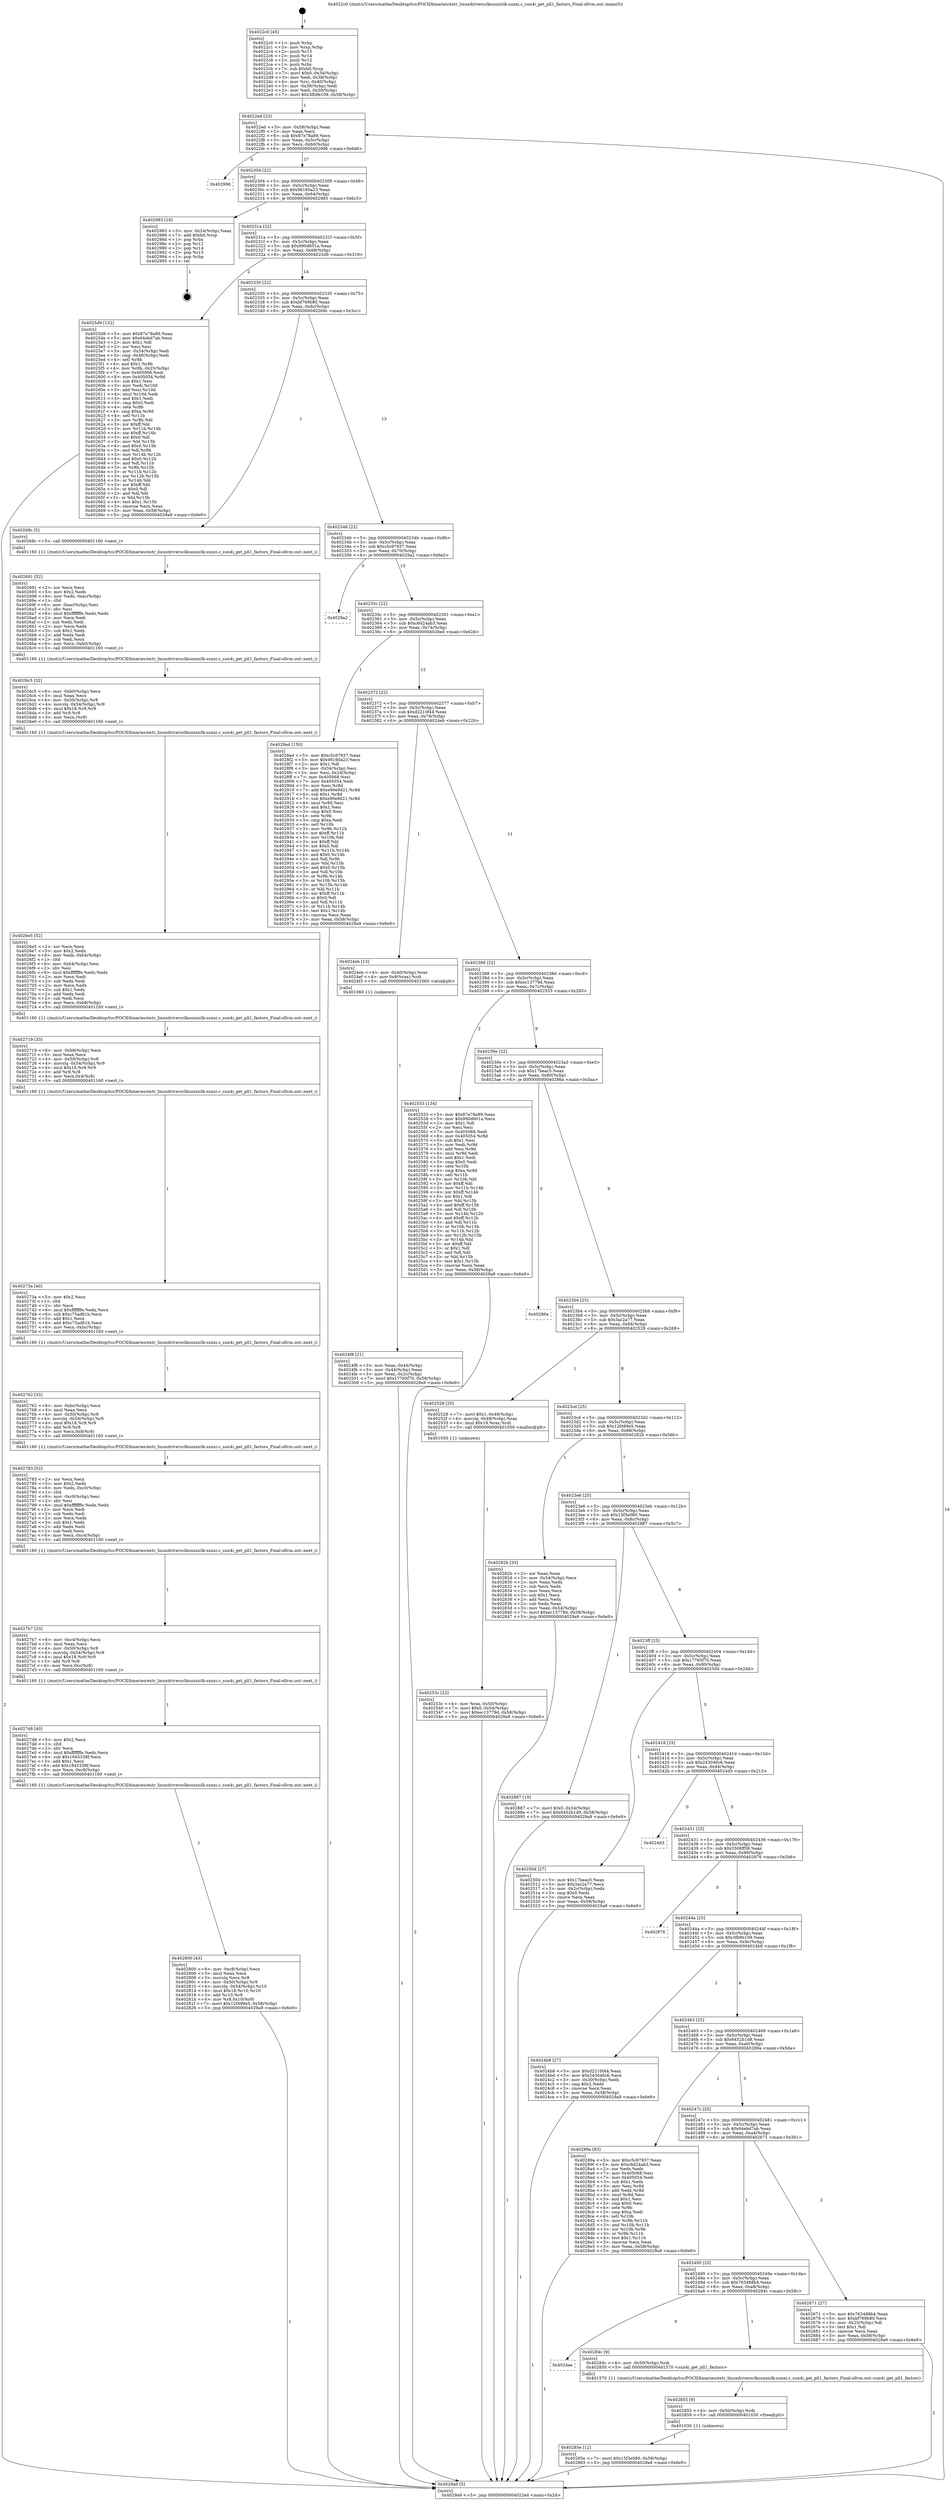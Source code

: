 digraph "0x4022c0" {
  label = "0x4022c0 (/mnt/c/Users/mathe/Desktop/tcc/POCII/binaries/extr_linuxdriversclksunxiclk-sunxi.c_sun4i_get_pll1_factors_Final-ollvm.out::main(0))"
  labelloc = "t"
  node[shape=record]

  Entry [label="",width=0.3,height=0.3,shape=circle,fillcolor=black,style=filled]
  "0x4022ed" [label="{
     0x4022ed [23]\l
     | [instrs]\l
     &nbsp;&nbsp;0x4022ed \<+3\>: mov -0x58(%rbp),%eax\l
     &nbsp;&nbsp;0x4022f0 \<+2\>: mov %eax,%ecx\l
     &nbsp;&nbsp;0x4022f2 \<+6\>: sub $0x87e78a89,%ecx\l
     &nbsp;&nbsp;0x4022f8 \<+3\>: mov %eax,-0x5c(%rbp)\l
     &nbsp;&nbsp;0x4022fb \<+3\>: mov %ecx,-0x60(%rbp)\l
     &nbsp;&nbsp;0x4022fe \<+6\>: je 0000000000402996 \<main+0x6d6\>\l
  }"]
  "0x402996" [label="{
     0x402996\l
  }", style=dashed]
  "0x402304" [label="{
     0x402304 [22]\l
     | [instrs]\l
     &nbsp;&nbsp;0x402304 \<+5\>: jmp 0000000000402309 \<main+0x49\>\l
     &nbsp;&nbsp;0x402309 \<+3\>: mov -0x5c(%rbp),%eax\l
     &nbsp;&nbsp;0x40230c \<+5\>: sub $0x98160a23,%eax\l
     &nbsp;&nbsp;0x402311 \<+3\>: mov %eax,-0x64(%rbp)\l
     &nbsp;&nbsp;0x402314 \<+6\>: je 0000000000402983 \<main+0x6c3\>\l
  }"]
  Exit [label="",width=0.3,height=0.3,shape=circle,fillcolor=black,style=filled,peripheries=2]
  "0x402983" [label="{
     0x402983 [19]\l
     | [instrs]\l
     &nbsp;&nbsp;0x402983 \<+3\>: mov -0x24(%rbp),%eax\l
     &nbsp;&nbsp;0x402986 \<+7\>: add $0xb0,%rsp\l
     &nbsp;&nbsp;0x40298d \<+1\>: pop %rbx\l
     &nbsp;&nbsp;0x40298e \<+2\>: pop %r12\l
     &nbsp;&nbsp;0x402990 \<+2\>: pop %r14\l
     &nbsp;&nbsp;0x402992 \<+2\>: pop %r15\l
     &nbsp;&nbsp;0x402994 \<+1\>: pop %rbp\l
     &nbsp;&nbsp;0x402995 \<+1\>: ret\l
  }"]
  "0x40231a" [label="{
     0x40231a [22]\l
     | [instrs]\l
     &nbsp;&nbsp;0x40231a \<+5\>: jmp 000000000040231f \<main+0x5f\>\l
     &nbsp;&nbsp;0x40231f \<+3\>: mov -0x5c(%rbp),%eax\l
     &nbsp;&nbsp;0x402322 \<+5\>: sub $0x990d601a,%eax\l
     &nbsp;&nbsp;0x402327 \<+3\>: mov %eax,-0x68(%rbp)\l
     &nbsp;&nbsp;0x40232a \<+6\>: je 00000000004025d9 \<main+0x319\>\l
  }"]
  "0x40285e" [label="{
     0x40285e [12]\l
     | [instrs]\l
     &nbsp;&nbsp;0x40285e \<+7\>: movl $0x15f3e080,-0x58(%rbp)\l
     &nbsp;&nbsp;0x402865 \<+5\>: jmp 00000000004029a9 \<main+0x6e9\>\l
  }"]
  "0x4025d9" [label="{
     0x4025d9 [152]\l
     | [instrs]\l
     &nbsp;&nbsp;0x4025d9 \<+5\>: mov $0x87e78a89,%eax\l
     &nbsp;&nbsp;0x4025de \<+5\>: mov $0x64ebd7ab,%ecx\l
     &nbsp;&nbsp;0x4025e3 \<+2\>: mov $0x1,%dl\l
     &nbsp;&nbsp;0x4025e5 \<+2\>: xor %esi,%esi\l
     &nbsp;&nbsp;0x4025e7 \<+3\>: mov -0x54(%rbp),%edi\l
     &nbsp;&nbsp;0x4025ea \<+3\>: cmp -0x48(%rbp),%edi\l
     &nbsp;&nbsp;0x4025ed \<+4\>: setl %r8b\l
     &nbsp;&nbsp;0x4025f1 \<+4\>: and $0x1,%r8b\l
     &nbsp;&nbsp;0x4025f5 \<+4\>: mov %r8b,-0x25(%rbp)\l
     &nbsp;&nbsp;0x4025f9 \<+7\>: mov 0x405068,%edi\l
     &nbsp;&nbsp;0x402600 \<+8\>: mov 0x405054,%r9d\l
     &nbsp;&nbsp;0x402608 \<+3\>: sub $0x1,%esi\l
     &nbsp;&nbsp;0x40260b \<+3\>: mov %edi,%r10d\l
     &nbsp;&nbsp;0x40260e \<+3\>: add %esi,%r10d\l
     &nbsp;&nbsp;0x402611 \<+4\>: imul %r10d,%edi\l
     &nbsp;&nbsp;0x402615 \<+3\>: and $0x1,%edi\l
     &nbsp;&nbsp;0x402618 \<+3\>: cmp $0x0,%edi\l
     &nbsp;&nbsp;0x40261b \<+4\>: sete %r8b\l
     &nbsp;&nbsp;0x40261f \<+4\>: cmp $0xa,%r9d\l
     &nbsp;&nbsp;0x402623 \<+4\>: setl %r11b\l
     &nbsp;&nbsp;0x402627 \<+3\>: mov %r8b,%bl\l
     &nbsp;&nbsp;0x40262a \<+3\>: xor $0xff,%bl\l
     &nbsp;&nbsp;0x40262d \<+3\>: mov %r11b,%r14b\l
     &nbsp;&nbsp;0x402630 \<+4\>: xor $0xff,%r14b\l
     &nbsp;&nbsp;0x402634 \<+3\>: xor $0x0,%dl\l
     &nbsp;&nbsp;0x402637 \<+3\>: mov %bl,%r15b\l
     &nbsp;&nbsp;0x40263a \<+4\>: and $0x0,%r15b\l
     &nbsp;&nbsp;0x40263e \<+3\>: and %dl,%r8b\l
     &nbsp;&nbsp;0x402641 \<+3\>: mov %r14b,%r12b\l
     &nbsp;&nbsp;0x402644 \<+4\>: and $0x0,%r12b\l
     &nbsp;&nbsp;0x402648 \<+3\>: and %dl,%r11b\l
     &nbsp;&nbsp;0x40264b \<+3\>: or %r8b,%r15b\l
     &nbsp;&nbsp;0x40264e \<+3\>: or %r11b,%r12b\l
     &nbsp;&nbsp;0x402651 \<+3\>: xor %r12b,%r15b\l
     &nbsp;&nbsp;0x402654 \<+3\>: or %r14b,%bl\l
     &nbsp;&nbsp;0x402657 \<+3\>: xor $0xff,%bl\l
     &nbsp;&nbsp;0x40265a \<+3\>: or $0x0,%dl\l
     &nbsp;&nbsp;0x40265d \<+2\>: and %dl,%bl\l
     &nbsp;&nbsp;0x40265f \<+3\>: or %bl,%r15b\l
     &nbsp;&nbsp;0x402662 \<+4\>: test $0x1,%r15b\l
     &nbsp;&nbsp;0x402666 \<+3\>: cmovne %ecx,%eax\l
     &nbsp;&nbsp;0x402669 \<+3\>: mov %eax,-0x58(%rbp)\l
     &nbsp;&nbsp;0x40266c \<+5\>: jmp 00000000004029a9 \<main+0x6e9\>\l
  }"]
  "0x402330" [label="{
     0x402330 [22]\l
     | [instrs]\l
     &nbsp;&nbsp;0x402330 \<+5\>: jmp 0000000000402335 \<main+0x75\>\l
     &nbsp;&nbsp;0x402335 \<+3\>: mov -0x5c(%rbp),%eax\l
     &nbsp;&nbsp;0x402338 \<+5\>: sub $0xbf769b80,%eax\l
     &nbsp;&nbsp;0x40233d \<+3\>: mov %eax,-0x6c(%rbp)\l
     &nbsp;&nbsp;0x402340 \<+6\>: je 000000000040268c \<main+0x3cc\>\l
  }"]
  "0x402855" [label="{
     0x402855 [9]\l
     | [instrs]\l
     &nbsp;&nbsp;0x402855 \<+4\>: mov -0x50(%rbp),%rdi\l
     &nbsp;&nbsp;0x402859 \<+5\>: call 0000000000401030 \<free@plt\>\l
     | [calls]\l
     &nbsp;&nbsp;0x401030 \{1\} (unknown)\l
  }"]
  "0x40268c" [label="{
     0x40268c [5]\l
     | [instrs]\l
     &nbsp;&nbsp;0x40268c \<+5\>: call 0000000000401160 \<next_i\>\l
     | [calls]\l
     &nbsp;&nbsp;0x401160 \{1\} (/mnt/c/Users/mathe/Desktop/tcc/POCII/binaries/extr_linuxdriversclksunxiclk-sunxi.c_sun4i_get_pll1_factors_Final-ollvm.out::next_i)\l
  }"]
  "0x402346" [label="{
     0x402346 [22]\l
     | [instrs]\l
     &nbsp;&nbsp;0x402346 \<+5\>: jmp 000000000040234b \<main+0x8b\>\l
     &nbsp;&nbsp;0x40234b \<+3\>: mov -0x5c(%rbp),%eax\l
     &nbsp;&nbsp;0x40234e \<+5\>: sub $0xc5c97937,%eax\l
     &nbsp;&nbsp;0x402353 \<+3\>: mov %eax,-0x70(%rbp)\l
     &nbsp;&nbsp;0x402356 \<+6\>: je 00000000004029a2 \<main+0x6e2\>\l
  }"]
  "0x4024ae" [label="{
     0x4024ae\l
  }", style=dashed]
  "0x4029a2" [label="{
     0x4029a2\l
  }", style=dashed]
  "0x40235c" [label="{
     0x40235c [22]\l
     | [instrs]\l
     &nbsp;&nbsp;0x40235c \<+5\>: jmp 0000000000402361 \<main+0xa1\>\l
     &nbsp;&nbsp;0x402361 \<+3\>: mov -0x5c(%rbp),%eax\l
     &nbsp;&nbsp;0x402364 \<+5\>: sub $0xc6d24ab3,%eax\l
     &nbsp;&nbsp;0x402369 \<+3\>: mov %eax,-0x74(%rbp)\l
     &nbsp;&nbsp;0x40236c \<+6\>: je 00000000004028ed \<main+0x62d\>\l
  }"]
  "0x40284c" [label="{
     0x40284c [9]\l
     | [instrs]\l
     &nbsp;&nbsp;0x40284c \<+4\>: mov -0x50(%rbp),%rdi\l
     &nbsp;&nbsp;0x402850 \<+5\>: call 0000000000401570 \<sun4i_get_pll1_factors\>\l
     | [calls]\l
     &nbsp;&nbsp;0x401570 \{1\} (/mnt/c/Users/mathe/Desktop/tcc/POCII/binaries/extr_linuxdriversclksunxiclk-sunxi.c_sun4i_get_pll1_factors_Final-ollvm.out::sun4i_get_pll1_factors)\l
  }"]
  "0x4028ed" [label="{
     0x4028ed [150]\l
     | [instrs]\l
     &nbsp;&nbsp;0x4028ed \<+5\>: mov $0xc5c97937,%eax\l
     &nbsp;&nbsp;0x4028f2 \<+5\>: mov $0x98160a23,%ecx\l
     &nbsp;&nbsp;0x4028f7 \<+2\>: mov $0x1,%dl\l
     &nbsp;&nbsp;0x4028f9 \<+3\>: mov -0x34(%rbp),%esi\l
     &nbsp;&nbsp;0x4028fc \<+3\>: mov %esi,-0x24(%rbp)\l
     &nbsp;&nbsp;0x4028ff \<+7\>: mov 0x405068,%esi\l
     &nbsp;&nbsp;0x402906 \<+7\>: mov 0x405054,%edi\l
     &nbsp;&nbsp;0x40290d \<+3\>: mov %esi,%r8d\l
     &nbsp;&nbsp;0x402910 \<+7\>: add $0xe90e9d21,%r8d\l
     &nbsp;&nbsp;0x402917 \<+4\>: sub $0x1,%r8d\l
     &nbsp;&nbsp;0x40291b \<+7\>: sub $0xe90e9d21,%r8d\l
     &nbsp;&nbsp;0x402922 \<+4\>: imul %r8d,%esi\l
     &nbsp;&nbsp;0x402926 \<+3\>: and $0x1,%esi\l
     &nbsp;&nbsp;0x402929 \<+3\>: cmp $0x0,%esi\l
     &nbsp;&nbsp;0x40292c \<+4\>: sete %r9b\l
     &nbsp;&nbsp;0x402930 \<+3\>: cmp $0xa,%edi\l
     &nbsp;&nbsp;0x402933 \<+4\>: setl %r10b\l
     &nbsp;&nbsp;0x402937 \<+3\>: mov %r9b,%r11b\l
     &nbsp;&nbsp;0x40293a \<+4\>: xor $0xff,%r11b\l
     &nbsp;&nbsp;0x40293e \<+3\>: mov %r10b,%bl\l
     &nbsp;&nbsp;0x402941 \<+3\>: xor $0xff,%bl\l
     &nbsp;&nbsp;0x402944 \<+3\>: xor $0x0,%dl\l
     &nbsp;&nbsp;0x402947 \<+3\>: mov %r11b,%r14b\l
     &nbsp;&nbsp;0x40294a \<+4\>: and $0x0,%r14b\l
     &nbsp;&nbsp;0x40294e \<+3\>: and %dl,%r9b\l
     &nbsp;&nbsp;0x402951 \<+3\>: mov %bl,%r15b\l
     &nbsp;&nbsp;0x402954 \<+4\>: and $0x0,%r15b\l
     &nbsp;&nbsp;0x402958 \<+3\>: and %dl,%r10b\l
     &nbsp;&nbsp;0x40295b \<+3\>: or %r9b,%r14b\l
     &nbsp;&nbsp;0x40295e \<+3\>: or %r10b,%r15b\l
     &nbsp;&nbsp;0x402961 \<+3\>: xor %r15b,%r14b\l
     &nbsp;&nbsp;0x402964 \<+3\>: or %bl,%r11b\l
     &nbsp;&nbsp;0x402967 \<+4\>: xor $0xff,%r11b\l
     &nbsp;&nbsp;0x40296b \<+3\>: or $0x0,%dl\l
     &nbsp;&nbsp;0x40296e \<+3\>: and %dl,%r11b\l
     &nbsp;&nbsp;0x402971 \<+3\>: or %r11b,%r14b\l
     &nbsp;&nbsp;0x402974 \<+4\>: test $0x1,%r14b\l
     &nbsp;&nbsp;0x402978 \<+3\>: cmovne %ecx,%eax\l
     &nbsp;&nbsp;0x40297b \<+3\>: mov %eax,-0x58(%rbp)\l
     &nbsp;&nbsp;0x40297e \<+5\>: jmp 00000000004029a9 \<main+0x6e9\>\l
  }"]
  "0x402372" [label="{
     0x402372 [22]\l
     | [instrs]\l
     &nbsp;&nbsp;0x402372 \<+5\>: jmp 0000000000402377 \<main+0xb7\>\l
     &nbsp;&nbsp;0x402377 \<+3\>: mov -0x5c(%rbp),%eax\l
     &nbsp;&nbsp;0x40237a \<+5\>: sub $0xd2210f44,%eax\l
     &nbsp;&nbsp;0x40237f \<+3\>: mov %eax,-0x78(%rbp)\l
     &nbsp;&nbsp;0x402382 \<+6\>: je 00000000004024eb \<main+0x22b\>\l
  }"]
  "0x402800" [label="{
     0x402800 [43]\l
     | [instrs]\l
     &nbsp;&nbsp;0x402800 \<+6\>: mov -0xc8(%rbp),%ecx\l
     &nbsp;&nbsp;0x402806 \<+3\>: imul %eax,%ecx\l
     &nbsp;&nbsp;0x402809 \<+3\>: movslq %ecx,%r8\l
     &nbsp;&nbsp;0x40280c \<+4\>: mov -0x50(%rbp),%r9\l
     &nbsp;&nbsp;0x402810 \<+4\>: movslq -0x54(%rbp),%r10\l
     &nbsp;&nbsp;0x402814 \<+4\>: imul $0x18,%r10,%r10\l
     &nbsp;&nbsp;0x402818 \<+3\>: add %r10,%r9\l
     &nbsp;&nbsp;0x40281b \<+4\>: mov %r8,0x10(%r9)\l
     &nbsp;&nbsp;0x40281f \<+7\>: movl $0x12f499e5,-0x58(%rbp)\l
     &nbsp;&nbsp;0x402826 \<+5\>: jmp 00000000004029a9 \<main+0x6e9\>\l
  }"]
  "0x4024eb" [label="{
     0x4024eb [13]\l
     | [instrs]\l
     &nbsp;&nbsp;0x4024eb \<+4\>: mov -0x40(%rbp),%rax\l
     &nbsp;&nbsp;0x4024ef \<+4\>: mov 0x8(%rax),%rdi\l
     &nbsp;&nbsp;0x4024f3 \<+5\>: call 0000000000401060 \<atoi@plt\>\l
     | [calls]\l
     &nbsp;&nbsp;0x401060 \{1\} (unknown)\l
  }"]
  "0x402388" [label="{
     0x402388 [22]\l
     | [instrs]\l
     &nbsp;&nbsp;0x402388 \<+5\>: jmp 000000000040238d \<main+0xcd\>\l
     &nbsp;&nbsp;0x40238d \<+3\>: mov -0x5c(%rbp),%eax\l
     &nbsp;&nbsp;0x402390 \<+5\>: sub $0xec13779d,%eax\l
     &nbsp;&nbsp;0x402395 \<+3\>: mov %eax,-0x7c(%rbp)\l
     &nbsp;&nbsp;0x402398 \<+6\>: je 0000000000402553 \<main+0x293\>\l
  }"]
  "0x4027d8" [label="{
     0x4027d8 [40]\l
     | [instrs]\l
     &nbsp;&nbsp;0x4027d8 \<+5\>: mov $0x2,%ecx\l
     &nbsp;&nbsp;0x4027dd \<+1\>: cltd\l
     &nbsp;&nbsp;0x4027de \<+2\>: idiv %ecx\l
     &nbsp;&nbsp;0x4027e0 \<+6\>: imul $0xfffffffe,%edx,%ecx\l
     &nbsp;&nbsp;0x4027e6 \<+6\>: sub $0x1845338f,%ecx\l
     &nbsp;&nbsp;0x4027ec \<+3\>: add $0x1,%ecx\l
     &nbsp;&nbsp;0x4027ef \<+6\>: add $0x1845338f,%ecx\l
     &nbsp;&nbsp;0x4027f5 \<+6\>: mov %ecx,-0xc8(%rbp)\l
     &nbsp;&nbsp;0x4027fb \<+5\>: call 0000000000401160 \<next_i\>\l
     | [calls]\l
     &nbsp;&nbsp;0x401160 \{1\} (/mnt/c/Users/mathe/Desktop/tcc/POCII/binaries/extr_linuxdriversclksunxiclk-sunxi.c_sun4i_get_pll1_factors_Final-ollvm.out::next_i)\l
  }"]
  "0x402553" [label="{
     0x402553 [134]\l
     | [instrs]\l
     &nbsp;&nbsp;0x402553 \<+5\>: mov $0x87e78a89,%eax\l
     &nbsp;&nbsp;0x402558 \<+5\>: mov $0x990d601a,%ecx\l
     &nbsp;&nbsp;0x40255d \<+2\>: mov $0x1,%dl\l
     &nbsp;&nbsp;0x40255f \<+2\>: xor %esi,%esi\l
     &nbsp;&nbsp;0x402561 \<+7\>: mov 0x405068,%edi\l
     &nbsp;&nbsp;0x402568 \<+8\>: mov 0x405054,%r8d\l
     &nbsp;&nbsp;0x402570 \<+3\>: sub $0x1,%esi\l
     &nbsp;&nbsp;0x402573 \<+3\>: mov %edi,%r9d\l
     &nbsp;&nbsp;0x402576 \<+3\>: add %esi,%r9d\l
     &nbsp;&nbsp;0x402579 \<+4\>: imul %r9d,%edi\l
     &nbsp;&nbsp;0x40257d \<+3\>: and $0x1,%edi\l
     &nbsp;&nbsp;0x402580 \<+3\>: cmp $0x0,%edi\l
     &nbsp;&nbsp;0x402583 \<+4\>: sete %r10b\l
     &nbsp;&nbsp;0x402587 \<+4\>: cmp $0xa,%r8d\l
     &nbsp;&nbsp;0x40258b \<+4\>: setl %r11b\l
     &nbsp;&nbsp;0x40258f \<+3\>: mov %r10b,%bl\l
     &nbsp;&nbsp;0x402592 \<+3\>: xor $0xff,%bl\l
     &nbsp;&nbsp;0x402595 \<+3\>: mov %r11b,%r14b\l
     &nbsp;&nbsp;0x402598 \<+4\>: xor $0xff,%r14b\l
     &nbsp;&nbsp;0x40259c \<+3\>: xor $0x1,%dl\l
     &nbsp;&nbsp;0x40259f \<+3\>: mov %bl,%r15b\l
     &nbsp;&nbsp;0x4025a2 \<+4\>: and $0xff,%r15b\l
     &nbsp;&nbsp;0x4025a6 \<+3\>: and %dl,%r10b\l
     &nbsp;&nbsp;0x4025a9 \<+3\>: mov %r14b,%r12b\l
     &nbsp;&nbsp;0x4025ac \<+4\>: and $0xff,%r12b\l
     &nbsp;&nbsp;0x4025b0 \<+3\>: and %dl,%r11b\l
     &nbsp;&nbsp;0x4025b3 \<+3\>: or %r10b,%r15b\l
     &nbsp;&nbsp;0x4025b6 \<+3\>: or %r11b,%r12b\l
     &nbsp;&nbsp;0x4025b9 \<+3\>: xor %r12b,%r15b\l
     &nbsp;&nbsp;0x4025bc \<+3\>: or %r14b,%bl\l
     &nbsp;&nbsp;0x4025bf \<+3\>: xor $0xff,%bl\l
     &nbsp;&nbsp;0x4025c2 \<+3\>: or $0x1,%dl\l
     &nbsp;&nbsp;0x4025c5 \<+2\>: and %dl,%bl\l
     &nbsp;&nbsp;0x4025c7 \<+3\>: or %bl,%r15b\l
     &nbsp;&nbsp;0x4025ca \<+4\>: test $0x1,%r15b\l
     &nbsp;&nbsp;0x4025ce \<+3\>: cmovne %ecx,%eax\l
     &nbsp;&nbsp;0x4025d1 \<+3\>: mov %eax,-0x58(%rbp)\l
     &nbsp;&nbsp;0x4025d4 \<+5\>: jmp 00000000004029a9 \<main+0x6e9\>\l
  }"]
  "0x40239e" [label="{
     0x40239e [22]\l
     | [instrs]\l
     &nbsp;&nbsp;0x40239e \<+5\>: jmp 00000000004023a3 \<main+0xe3\>\l
     &nbsp;&nbsp;0x4023a3 \<+3\>: mov -0x5c(%rbp),%eax\l
     &nbsp;&nbsp;0x4023a6 \<+5\>: sub $0x17beac5,%eax\l
     &nbsp;&nbsp;0x4023ab \<+3\>: mov %eax,-0x80(%rbp)\l
     &nbsp;&nbsp;0x4023ae \<+6\>: je 000000000040286a \<main+0x5aa\>\l
  }"]
  "0x4027b7" [label="{
     0x4027b7 [33]\l
     | [instrs]\l
     &nbsp;&nbsp;0x4027b7 \<+6\>: mov -0xc4(%rbp),%ecx\l
     &nbsp;&nbsp;0x4027bd \<+3\>: imul %eax,%ecx\l
     &nbsp;&nbsp;0x4027c0 \<+4\>: mov -0x50(%rbp),%r8\l
     &nbsp;&nbsp;0x4027c4 \<+4\>: movslq -0x54(%rbp),%r9\l
     &nbsp;&nbsp;0x4027c8 \<+4\>: imul $0x18,%r9,%r9\l
     &nbsp;&nbsp;0x4027cc \<+3\>: add %r9,%r8\l
     &nbsp;&nbsp;0x4027cf \<+4\>: mov %ecx,0xc(%r8)\l
     &nbsp;&nbsp;0x4027d3 \<+5\>: call 0000000000401160 \<next_i\>\l
     | [calls]\l
     &nbsp;&nbsp;0x401160 \{1\} (/mnt/c/Users/mathe/Desktop/tcc/POCII/binaries/extr_linuxdriversclksunxiclk-sunxi.c_sun4i_get_pll1_factors_Final-ollvm.out::next_i)\l
  }"]
  "0x40286a" [label="{
     0x40286a\l
  }", style=dashed]
  "0x4023b4" [label="{
     0x4023b4 [25]\l
     | [instrs]\l
     &nbsp;&nbsp;0x4023b4 \<+5\>: jmp 00000000004023b9 \<main+0xf9\>\l
     &nbsp;&nbsp;0x4023b9 \<+3\>: mov -0x5c(%rbp),%eax\l
     &nbsp;&nbsp;0x4023bc \<+5\>: sub $0x3ac2a77,%eax\l
     &nbsp;&nbsp;0x4023c1 \<+6\>: mov %eax,-0x84(%rbp)\l
     &nbsp;&nbsp;0x4023c7 \<+6\>: je 0000000000402528 \<main+0x268\>\l
  }"]
  "0x402783" [label="{
     0x402783 [52]\l
     | [instrs]\l
     &nbsp;&nbsp;0x402783 \<+2\>: xor %ecx,%ecx\l
     &nbsp;&nbsp;0x402785 \<+5\>: mov $0x2,%edx\l
     &nbsp;&nbsp;0x40278a \<+6\>: mov %edx,-0xc0(%rbp)\l
     &nbsp;&nbsp;0x402790 \<+1\>: cltd\l
     &nbsp;&nbsp;0x402791 \<+6\>: mov -0xc0(%rbp),%esi\l
     &nbsp;&nbsp;0x402797 \<+2\>: idiv %esi\l
     &nbsp;&nbsp;0x402799 \<+6\>: imul $0xfffffffe,%edx,%edx\l
     &nbsp;&nbsp;0x40279f \<+2\>: mov %ecx,%edi\l
     &nbsp;&nbsp;0x4027a1 \<+2\>: sub %edx,%edi\l
     &nbsp;&nbsp;0x4027a3 \<+2\>: mov %ecx,%edx\l
     &nbsp;&nbsp;0x4027a5 \<+3\>: sub $0x1,%edx\l
     &nbsp;&nbsp;0x4027a8 \<+2\>: add %edx,%edi\l
     &nbsp;&nbsp;0x4027aa \<+2\>: sub %edi,%ecx\l
     &nbsp;&nbsp;0x4027ac \<+6\>: mov %ecx,-0xc4(%rbp)\l
     &nbsp;&nbsp;0x4027b2 \<+5\>: call 0000000000401160 \<next_i\>\l
     | [calls]\l
     &nbsp;&nbsp;0x401160 \{1\} (/mnt/c/Users/mathe/Desktop/tcc/POCII/binaries/extr_linuxdriversclksunxiclk-sunxi.c_sun4i_get_pll1_factors_Final-ollvm.out::next_i)\l
  }"]
  "0x402528" [label="{
     0x402528 [20]\l
     | [instrs]\l
     &nbsp;&nbsp;0x402528 \<+7\>: movl $0x1,-0x48(%rbp)\l
     &nbsp;&nbsp;0x40252f \<+4\>: movslq -0x48(%rbp),%rax\l
     &nbsp;&nbsp;0x402533 \<+4\>: imul $0x18,%rax,%rdi\l
     &nbsp;&nbsp;0x402537 \<+5\>: call 0000000000401050 \<malloc@plt\>\l
     | [calls]\l
     &nbsp;&nbsp;0x401050 \{1\} (unknown)\l
  }"]
  "0x4023cd" [label="{
     0x4023cd [25]\l
     | [instrs]\l
     &nbsp;&nbsp;0x4023cd \<+5\>: jmp 00000000004023d2 \<main+0x112\>\l
     &nbsp;&nbsp;0x4023d2 \<+3\>: mov -0x5c(%rbp),%eax\l
     &nbsp;&nbsp;0x4023d5 \<+5\>: sub $0x12f499e5,%eax\l
     &nbsp;&nbsp;0x4023da \<+6\>: mov %eax,-0x88(%rbp)\l
     &nbsp;&nbsp;0x4023e0 \<+6\>: je 000000000040282b \<main+0x56b\>\l
  }"]
  "0x402762" [label="{
     0x402762 [33]\l
     | [instrs]\l
     &nbsp;&nbsp;0x402762 \<+6\>: mov -0xbc(%rbp),%ecx\l
     &nbsp;&nbsp;0x402768 \<+3\>: imul %eax,%ecx\l
     &nbsp;&nbsp;0x40276b \<+4\>: mov -0x50(%rbp),%r8\l
     &nbsp;&nbsp;0x40276f \<+4\>: movslq -0x54(%rbp),%r9\l
     &nbsp;&nbsp;0x402773 \<+4\>: imul $0x18,%r9,%r9\l
     &nbsp;&nbsp;0x402777 \<+3\>: add %r9,%r8\l
     &nbsp;&nbsp;0x40277a \<+4\>: mov %ecx,0x8(%r8)\l
     &nbsp;&nbsp;0x40277e \<+5\>: call 0000000000401160 \<next_i\>\l
     | [calls]\l
     &nbsp;&nbsp;0x401160 \{1\} (/mnt/c/Users/mathe/Desktop/tcc/POCII/binaries/extr_linuxdriversclksunxiclk-sunxi.c_sun4i_get_pll1_factors_Final-ollvm.out::next_i)\l
  }"]
  "0x40282b" [label="{
     0x40282b [33]\l
     | [instrs]\l
     &nbsp;&nbsp;0x40282b \<+2\>: xor %eax,%eax\l
     &nbsp;&nbsp;0x40282d \<+3\>: mov -0x54(%rbp),%ecx\l
     &nbsp;&nbsp;0x402830 \<+2\>: mov %eax,%edx\l
     &nbsp;&nbsp;0x402832 \<+2\>: sub %ecx,%edx\l
     &nbsp;&nbsp;0x402834 \<+2\>: mov %eax,%ecx\l
     &nbsp;&nbsp;0x402836 \<+3\>: sub $0x1,%ecx\l
     &nbsp;&nbsp;0x402839 \<+2\>: add %ecx,%edx\l
     &nbsp;&nbsp;0x40283b \<+2\>: sub %edx,%eax\l
     &nbsp;&nbsp;0x40283d \<+3\>: mov %eax,-0x54(%rbp)\l
     &nbsp;&nbsp;0x402840 \<+7\>: movl $0xec13779d,-0x58(%rbp)\l
     &nbsp;&nbsp;0x402847 \<+5\>: jmp 00000000004029a9 \<main+0x6e9\>\l
  }"]
  "0x4023e6" [label="{
     0x4023e6 [25]\l
     | [instrs]\l
     &nbsp;&nbsp;0x4023e6 \<+5\>: jmp 00000000004023eb \<main+0x12b\>\l
     &nbsp;&nbsp;0x4023eb \<+3\>: mov -0x5c(%rbp),%eax\l
     &nbsp;&nbsp;0x4023ee \<+5\>: sub $0x15f3e080,%eax\l
     &nbsp;&nbsp;0x4023f3 \<+6\>: mov %eax,-0x8c(%rbp)\l
     &nbsp;&nbsp;0x4023f9 \<+6\>: je 0000000000402887 \<main+0x5c7\>\l
  }"]
  "0x40273a" [label="{
     0x40273a [40]\l
     | [instrs]\l
     &nbsp;&nbsp;0x40273a \<+5\>: mov $0x2,%ecx\l
     &nbsp;&nbsp;0x40273f \<+1\>: cltd\l
     &nbsp;&nbsp;0x402740 \<+2\>: idiv %ecx\l
     &nbsp;&nbsp;0x402742 \<+6\>: imul $0xfffffffe,%edx,%ecx\l
     &nbsp;&nbsp;0x402748 \<+6\>: sub $0xc75ad61b,%ecx\l
     &nbsp;&nbsp;0x40274e \<+3\>: add $0x1,%ecx\l
     &nbsp;&nbsp;0x402751 \<+6\>: add $0xc75ad61b,%ecx\l
     &nbsp;&nbsp;0x402757 \<+6\>: mov %ecx,-0xbc(%rbp)\l
     &nbsp;&nbsp;0x40275d \<+5\>: call 0000000000401160 \<next_i\>\l
     | [calls]\l
     &nbsp;&nbsp;0x401160 \{1\} (/mnt/c/Users/mathe/Desktop/tcc/POCII/binaries/extr_linuxdriversclksunxiclk-sunxi.c_sun4i_get_pll1_factors_Final-ollvm.out::next_i)\l
  }"]
  "0x402887" [label="{
     0x402887 [19]\l
     | [instrs]\l
     &nbsp;&nbsp;0x402887 \<+7\>: movl $0x0,-0x34(%rbp)\l
     &nbsp;&nbsp;0x40288e \<+7\>: movl $0x6452b1d9,-0x58(%rbp)\l
     &nbsp;&nbsp;0x402895 \<+5\>: jmp 00000000004029a9 \<main+0x6e9\>\l
  }"]
  "0x4023ff" [label="{
     0x4023ff [25]\l
     | [instrs]\l
     &nbsp;&nbsp;0x4023ff \<+5\>: jmp 0000000000402404 \<main+0x144\>\l
     &nbsp;&nbsp;0x402404 \<+3\>: mov -0x5c(%rbp),%eax\l
     &nbsp;&nbsp;0x402407 \<+5\>: sub $0x17765f70,%eax\l
     &nbsp;&nbsp;0x40240c \<+6\>: mov %eax,-0x90(%rbp)\l
     &nbsp;&nbsp;0x402412 \<+6\>: je 000000000040250d \<main+0x24d\>\l
  }"]
  "0x402719" [label="{
     0x402719 [33]\l
     | [instrs]\l
     &nbsp;&nbsp;0x402719 \<+6\>: mov -0xb8(%rbp),%ecx\l
     &nbsp;&nbsp;0x40271f \<+3\>: imul %eax,%ecx\l
     &nbsp;&nbsp;0x402722 \<+4\>: mov -0x50(%rbp),%r8\l
     &nbsp;&nbsp;0x402726 \<+4\>: movslq -0x54(%rbp),%r9\l
     &nbsp;&nbsp;0x40272a \<+4\>: imul $0x18,%r9,%r9\l
     &nbsp;&nbsp;0x40272e \<+3\>: add %r9,%r8\l
     &nbsp;&nbsp;0x402731 \<+4\>: mov %ecx,0x4(%r8)\l
     &nbsp;&nbsp;0x402735 \<+5\>: call 0000000000401160 \<next_i\>\l
     | [calls]\l
     &nbsp;&nbsp;0x401160 \{1\} (/mnt/c/Users/mathe/Desktop/tcc/POCII/binaries/extr_linuxdriversclksunxiclk-sunxi.c_sun4i_get_pll1_factors_Final-ollvm.out::next_i)\l
  }"]
  "0x40250d" [label="{
     0x40250d [27]\l
     | [instrs]\l
     &nbsp;&nbsp;0x40250d \<+5\>: mov $0x17beac5,%eax\l
     &nbsp;&nbsp;0x402512 \<+5\>: mov $0x3ac2a77,%ecx\l
     &nbsp;&nbsp;0x402517 \<+3\>: mov -0x2c(%rbp),%edx\l
     &nbsp;&nbsp;0x40251a \<+3\>: cmp $0x0,%edx\l
     &nbsp;&nbsp;0x40251d \<+3\>: cmove %ecx,%eax\l
     &nbsp;&nbsp;0x402520 \<+3\>: mov %eax,-0x58(%rbp)\l
     &nbsp;&nbsp;0x402523 \<+5\>: jmp 00000000004029a9 \<main+0x6e9\>\l
  }"]
  "0x402418" [label="{
     0x402418 [25]\l
     | [instrs]\l
     &nbsp;&nbsp;0x402418 \<+5\>: jmp 000000000040241d \<main+0x15d\>\l
     &nbsp;&nbsp;0x40241d \<+3\>: mov -0x5c(%rbp),%eax\l
     &nbsp;&nbsp;0x402420 \<+5\>: sub $0x243046c6,%eax\l
     &nbsp;&nbsp;0x402425 \<+6\>: mov %eax,-0x94(%rbp)\l
     &nbsp;&nbsp;0x40242b \<+6\>: je 00000000004024d3 \<main+0x213\>\l
  }"]
  "0x4026e5" [label="{
     0x4026e5 [52]\l
     | [instrs]\l
     &nbsp;&nbsp;0x4026e5 \<+2\>: xor %ecx,%ecx\l
     &nbsp;&nbsp;0x4026e7 \<+5\>: mov $0x2,%edx\l
     &nbsp;&nbsp;0x4026ec \<+6\>: mov %edx,-0xb4(%rbp)\l
     &nbsp;&nbsp;0x4026f2 \<+1\>: cltd\l
     &nbsp;&nbsp;0x4026f3 \<+6\>: mov -0xb4(%rbp),%esi\l
     &nbsp;&nbsp;0x4026f9 \<+2\>: idiv %esi\l
     &nbsp;&nbsp;0x4026fb \<+6\>: imul $0xfffffffe,%edx,%edx\l
     &nbsp;&nbsp;0x402701 \<+2\>: mov %ecx,%edi\l
     &nbsp;&nbsp;0x402703 \<+2\>: sub %edx,%edi\l
     &nbsp;&nbsp;0x402705 \<+2\>: mov %ecx,%edx\l
     &nbsp;&nbsp;0x402707 \<+3\>: sub $0x1,%edx\l
     &nbsp;&nbsp;0x40270a \<+2\>: add %edx,%edi\l
     &nbsp;&nbsp;0x40270c \<+2\>: sub %edi,%ecx\l
     &nbsp;&nbsp;0x40270e \<+6\>: mov %ecx,-0xb8(%rbp)\l
     &nbsp;&nbsp;0x402714 \<+5\>: call 0000000000401160 \<next_i\>\l
     | [calls]\l
     &nbsp;&nbsp;0x401160 \{1\} (/mnt/c/Users/mathe/Desktop/tcc/POCII/binaries/extr_linuxdriversclksunxiclk-sunxi.c_sun4i_get_pll1_factors_Final-ollvm.out::next_i)\l
  }"]
  "0x4024d3" [label="{
     0x4024d3\l
  }", style=dashed]
  "0x402431" [label="{
     0x402431 [25]\l
     | [instrs]\l
     &nbsp;&nbsp;0x402431 \<+5\>: jmp 0000000000402436 \<main+0x176\>\l
     &nbsp;&nbsp;0x402436 \<+3\>: mov -0x5c(%rbp),%eax\l
     &nbsp;&nbsp;0x402439 \<+5\>: sub $0x3506ff58,%eax\l
     &nbsp;&nbsp;0x40243e \<+6\>: mov %eax,-0x98(%rbp)\l
     &nbsp;&nbsp;0x402444 \<+6\>: je 0000000000402876 \<main+0x5b6\>\l
  }"]
  "0x4026c5" [label="{
     0x4026c5 [32]\l
     | [instrs]\l
     &nbsp;&nbsp;0x4026c5 \<+6\>: mov -0xb0(%rbp),%ecx\l
     &nbsp;&nbsp;0x4026cb \<+3\>: imul %eax,%ecx\l
     &nbsp;&nbsp;0x4026ce \<+4\>: mov -0x50(%rbp),%r8\l
     &nbsp;&nbsp;0x4026d2 \<+4\>: movslq -0x54(%rbp),%r9\l
     &nbsp;&nbsp;0x4026d6 \<+4\>: imul $0x18,%r9,%r9\l
     &nbsp;&nbsp;0x4026da \<+3\>: add %r9,%r8\l
     &nbsp;&nbsp;0x4026dd \<+3\>: mov %ecx,(%r8)\l
     &nbsp;&nbsp;0x4026e0 \<+5\>: call 0000000000401160 \<next_i\>\l
     | [calls]\l
     &nbsp;&nbsp;0x401160 \{1\} (/mnt/c/Users/mathe/Desktop/tcc/POCII/binaries/extr_linuxdriversclksunxiclk-sunxi.c_sun4i_get_pll1_factors_Final-ollvm.out::next_i)\l
  }"]
  "0x402876" [label="{
     0x402876\l
  }", style=dashed]
  "0x40244a" [label="{
     0x40244a [25]\l
     | [instrs]\l
     &nbsp;&nbsp;0x40244a \<+5\>: jmp 000000000040244f \<main+0x18f\>\l
     &nbsp;&nbsp;0x40244f \<+3\>: mov -0x5c(%rbp),%eax\l
     &nbsp;&nbsp;0x402452 \<+5\>: sub $0x3fb9b109,%eax\l
     &nbsp;&nbsp;0x402457 \<+6\>: mov %eax,-0x9c(%rbp)\l
     &nbsp;&nbsp;0x40245d \<+6\>: je 00000000004024b8 \<main+0x1f8\>\l
  }"]
  "0x402691" [label="{
     0x402691 [52]\l
     | [instrs]\l
     &nbsp;&nbsp;0x402691 \<+2\>: xor %ecx,%ecx\l
     &nbsp;&nbsp;0x402693 \<+5\>: mov $0x2,%edx\l
     &nbsp;&nbsp;0x402698 \<+6\>: mov %edx,-0xac(%rbp)\l
     &nbsp;&nbsp;0x40269e \<+1\>: cltd\l
     &nbsp;&nbsp;0x40269f \<+6\>: mov -0xac(%rbp),%esi\l
     &nbsp;&nbsp;0x4026a5 \<+2\>: idiv %esi\l
     &nbsp;&nbsp;0x4026a7 \<+6\>: imul $0xfffffffe,%edx,%edx\l
     &nbsp;&nbsp;0x4026ad \<+2\>: mov %ecx,%edi\l
     &nbsp;&nbsp;0x4026af \<+2\>: sub %edx,%edi\l
     &nbsp;&nbsp;0x4026b1 \<+2\>: mov %ecx,%edx\l
     &nbsp;&nbsp;0x4026b3 \<+3\>: sub $0x1,%edx\l
     &nbsp;&nbsp;0x4026b6 \<+2\>: add %edx,%edi\l
     &nbsp;&nbsp;0x4026b8 \<+2\>: sub %edi,%ecx\l
     &nbsp;&nbsp;0x4026ba \<+6\>: mov %ecx,-0xb0(%rbp)\l
     &nbsp;&nbsp;0x4026c0 \<+5\>: call 0000000000401160 \<next_i\>\l
     | [calls]\l
     &nbsp;&nbsp;0x401160 \{1\} (/mnt/c/Users/mathe/Desktop/tcc/POCII/binaries/extr_linuxdriversclksunxiclk-sunxi.c_sun4i_get_pll1_factors_Final-ollvm.out::next_i)\l
  }"]
  "0x4024b8" [label="{
     0x4024b8 [27]\l
     | [instrs]\l
     &nbsp;&nbsp;0x4024b8 \<+5\>: mov $0xd2210f44,%eax\l
     &nbsp;&nbsp;0x4024bd \<+5\>: mov $0x243046c6,%ecx\l
     &nbsp;&nbsp;0x4024c2 \<+3\>: mov -0x30(%rbp),%edx\l
     &nbsp;&nbsp;0x4024c5 \<+3\>: cmp $0x2,%edx\l
     &nbsp;&nbsp;0x4024c8 \<+3\>: cmovne %ecx,%eax\l
     &nbsp;&nbsp;0x4024cb \<+3\>: mov %eax,-0x58(%rbp)\l
     &nbsp;&nbsp;0x4024ce \<+5\>: jmp 00000000004029a9 \<main+0x6e9\>\l
  }"]
  "0x402463" [label="{
     0x402463 [25]\l
     | [instrs]\l
     &nbsp;&nbsp;0x402463 \<+5\>: jmp 0000000000402468 \<main+0x1a8\>\l
     &nbsp;&nbsp;0x402468 \<+3\>: mov -0x5c(%rbp),%eax\l
     &nbsp;&nbsp;0x40246b \<+5\>: sub $0x6452b1d9,%eax\l
     &nbsp;&nbsp;0x402470 \<+6\>: mov %eax,-0xa0(%rbp)\l
     &nbsp;&nbsp;0x402476 \<+6\>: je 000000000040289a \<main+0x5da\>\l
  }"]
  "0x4029a9" [label="{
     0x4029a9 [5]\l
     | [instrs]\l
     &nbsp;&nbsp;0x4029a9 \<+5\>: jmp 00000000004022ed \<main+0x2d\>\l
  }"]
  "0x4022c0" [label="{
     0x4022c0 [45]\l
     | [instrs]\l
     &nbsp;&nbsp;0x4022c0 \<+1\>: push %rbp\l
     &nbsp;&nbsp;0x4022c1 \<+3\>: mov %rsp,%rbp\l
     &nbsp;&nbsp;0x4022c4 \<+2\>: push %r15\l
     &nbsp;&nbsp;0x4022c6 \<+2\>: push %r14\l
     &nbsp;&nbsp;0x4022c8 \<+2\>: push %r12\l
     &nbsp;&nbsp;0x4022ca \<+1\>: push %rbx\l
     &nbsp;&nbsp;0x4022cb \<+7\>: sub $0xb0,%rsp\l
     &nbsp;&nbsp;0x4022d2 \<+7\>: movl $0x0,-0x34(%rbp)\l
     &nbsp;&nbsp;0x4022d9 \<+3\>: mov %edi,-0x38(%rbp)\l
     &nbsp;&nbsp;0x4022dc \<+4\>: mov %rsi,-0x40(%rbp)\l
     &nbsp;&nbsp;0x4022e0 \<+3\>: mov -0x38(%rbp),%edi\l
     &nbsp;&nbsp;0x4022e3 \<+3\>: mov %edi,-0x30(%rbp)\l
     &nbsp;&nbsp;0x4022e6 \<+7\>: movl $0x3fb9b109,-0x58(%rbp)\l
  }"]
  "0x4024f8" [label="{
     0x4024f8 [21]\l
     | [instrs]\l
     &nbsp;&nbsp;0x4024f8 \<+3\>: mov %eax,-0x44(%rbp)\l
     &nbsp;&nbsp;0x4024fb \<+3\>: mov -0x44(%rbp),%eax\l
     &nbsp;&nbsp;0x4024fe \<+3\>: mov %eax,-0x2c(%rbp)\l
     &nbsp;&nbsp;0x402501 \<+7\>: movl $0x17765f70,-0x58(%rbp)\l
     &nbsp;&nbsp;0x402508 \<+5\>: jmp 00000000004029a9 \<main+0x6e9\>\l
  }"]
  "0x40253c" [label="{
     0x40253c [23]\l
     | [instrs]\l
     &nbsp;&nbsp;0x40253c \<+4\>: mov %rax,-0x50(%rbp)\l
     &nbsp;&nbsp;0x402540 \<+7\>: movl $0x0,-0x54(%rbp)\l
     &nbsp;&nbsp;0x402547 \<+7\>: movl $0xec13779d,-0x58(%rbp)\l
     &nbsp;&nbsp;0x40254e \<+5\>: jmp 00000000004029a9 \<main+0x6e9\>\l
  }"]
  "0x402495" [label="{
     0x402495 [25]\l
     | [instrs]\l
     &nbsp;&nbsp;0x402495 \<+5\>: jmp 000000000040249a \<main+0x1da\>\l
     &nbsp;&nbsp;0x40249a \<+3\>: mov -0x5c(%rbp),%eax\l
     &nbsp;&nbsp;0x40249d \<+5\>: sub $0x763488b4,%eax\l
     &nbsp;&nbsp;0x4024a2 \<+6\>: mov %eax,-0xa8(%rbp)\l
     &nbsp;&nbsp;0x4024a8 \<+6\>: je 000000000040284c \<main+0x58c\>\l
  }"]
  "0x40289a" [label="{
     0x40289a [83]\l
     | [instrs]\l
     &nbsp;&nbsp;0x40289a \<+5\>: mov $0xc5c97937,%eax\l
     &nbsp;&nbsp;0x40289f \<+5\>: mov $0xc6d24ab3,%ecx\l
     &nbsp;&nbsp;0x4028a4 \<+2\>: xor %edx,%edx\l
     &nbsp;&nbsp;0x4028a6 \<+7\>: mov 0x405068,%esi\l
     &nbsp;&nbsp;0x4028ad \<+7\>: mov 0x405054,%edi\l
     &nbsp;&nbsp;0x4028b4 \<+3\>: sub $0x1,%edx\l
     &nbsp;&nbsp;0x4028b7 \<+3\>: mov %esi,%r8d\l
     &nbsp;&nbsp;0x4028ba \<+3\>: add %edx,%r8d\l
     &nbsp;&nbsp;0x4028bd \<+4\>: imul %r8d,%esi\l
     &nbsp;&nbsp;0x4028c1 \<+3\>: and $0x1,%esi\l
     &nbsp;&nbsp;0x4028c4 \<+3\>: cmp $0x0,%esi\l
     &nbsp;&nbsp;0x4028c7 \<+4\>: sete %r9b\l
     &nbsp;&nbsp;0x4028cb \<+3\>: cmp $0xa,%edi\l
     &nbsp;&nbsp;0x4028ce \<+4\>: setl %r10b\l
     &nbsp;&nbsp;0x4028d2 \<+3\>: mov %r9b,%r11b\l
     &nbsp;&nbsp;0x4028d5 \<+3\>: and %r10b,%r11b\l
     &nbsp;&nbsp;0x4028d8 \<+3\>: xor %r10b,%r9b\l
     &nbsp;&nbsp;0x4028db \<+3\>: or %r9b,%r11b\l
     &nbsp;&nbsp;0x4028de \<+4\>: test $0x1,%r11b\l
     &nbsp;&nbsp;0x4028e2 \<+3\>: cmovne %ecx,%eax\l
     &nbsp;&nbsp;0x4028e5 \<+3\>: mov %eax,-0x58(%rbp)\l
     &nbsp;&nbsp;0x4028e8 \<+5\>: jmp 00000000004029a9 \<main+0x6e9\>\l
  }"]
  "0x40247c" [label="{
     0x40247c [25]\l
     | [instrs]\l
     &nbsp;&nbsp;0x40247c \<+5\>: jmp 0000000000402481 \<main+0x1c1\>\l
     &nbsp;&nbsp;0x402481 \<+3\>: mov -0x5c(%rbp),%eax\l
     &nbsp;&nbsp;0x402484 \<+5\>: sub $0x64ebd7ab,%eax\l
     &nbsp;&nbsp;0x402489 \<+6\>: mov %eax,-0xa4(%rbp)\l
     &nbsp;&nbsp;0x40248f \<+6\>: je 0000000000402671 \<main+0x3b1\>\l
  }"]
  "0x402671" [label="{
     0x402671 [27]\l
     | [instrs]\l
     &nbsp;&nbsp;0x402671 \<+5\>: mov $0x763488b4,%eax\l
     &nbsp;&nbsp;0x402676 \<+5\>: mov $0xbf769b80,%ecx\l
     &nbsp;&nbsp;0x40267b \<+3\>: mov -0x25(%rbp),%dl\l
     &nbsp;&nbsp;0x40267e \<+3\>: test $0x1,%dl\l
     &nbsp;&nbsp;0x402681 \<+3\>: cmovne %ecx,%eax\l
     &nbsp;&nbsp;0x402684 \<+3\>: mov %eax,-0x58(%rbp)\l
     &nbsp;&nbsp;0x402687 \<+5\>: jmp 00000000004029a9 \<main+0x6e9\>\l
  }"]
  Entry -> "0x4022c0" [label=" 1"]
  "0x4022ed" -> "0x402996" [label=" 0"]
  "0x4022ed" -> "0x402304" [label=" 17"]
  "0x402983" -> Exit [label=" 1"]
  "0x402304" -> "0x402983" [label=" 1"]
  "0x402304" -> "0x40231a" [label=" 16"]
  "0x4028ed" -> "0x4029a9" [label=" 1"]
  "0x40231a" -> "0x4025d9" [label=" 2"]
  "0x40231a" -> "0x402330" [label=" 14"]
  "0x40289a" -> "0x4029a9" [label=" 1"]
  "0x402330" -> "0x40268c" [label=" 1"]
  "0x402330" -> "0x402346" [label=" 13"]
  "0x402887" -> "0x4029a9" [label=" 1"]
  "0x402346" -> "0x4029a2" [label=" 0"]
  "0x402346" -> "0x40235c" [label=" 13"]
  "0x40285e" -> "0x4029a9" [label=" 1"]
  "0x40235c" -> "0x4028ed" [label=" 1"]
  "0x40235c" -> "0x402372" [label=" 12"]
  "0x402855" -> "0x40285e" [label=" 1"]
  "0x402372" -> "0x4024eb" [label=" 1"]
  "0x402372" -> "0x402388" [label=" 11"]
  "0x402495" -> "0x4024ae" [label=" 0"]
  "0x402388" -> "0x402553" [label=" 2"]
  "0x402388" -> "0x40239e" [label=" 9"]
  "0x402495" -> "0x40284c" [label=" 1"]
  "0x40239e" -> "0x40286a" [label=" 0"]
  "0x40239e" -> "0x4023b4" [label=" 9"]
  "0x40284c" -> "0x402855" [label=" 1"]
  "0x4023b4" -> "0x402528" [label=" 1"]
  "0x4023b4" -> "0x4023cd" [label=" 8"]
  "0x40282b" -> "0x4029a9" [label=" 1"]
  "0x4023cd" -> "0x40282b" [label=" 1"]
  "0x4023cd" -> "0x4023e6" [label=" 7"]
  "0x402800" -> "0x4029a9" [label=" 1"]
  "0x4023e6" -> "0x402887" [label=" 1"]
  "0x4023e6" -> "0x4023ff" [label=" 6"]
  "0x4027d8" -> "0x402800" [label=" 1"]
  "0x4023ff" -> "0x40250d" [label=" 1"]
  "0x4023ff" -> "0x402418" [label=" 5"]
  "0x4027b7" -> "0x4027d8" [label=" 1"]
  "0x402418" -> "0x4024d3" [label=" 0"]
  "0x402418" -> "0x402431" [label=" 5"]
  "0x402783" -> "0x4027b7" [label=" 1"]
  "0x402431" -> "0x402876" [label=" 0"]
  "0x402431" -> "0x40244a" [label=" 5"]
  "0x402762" -> "0x402783" [label=" 1"]
  "0x40244a" -> "0x4024b8" [label=" 1"]
  "0x40244a" -> "0x402463" [label=" 4"]
  "0x4024b8" -> "0x4029a9" [label=" 1"]
  "0x4022c0" -> "0x4022ed" [label=" 1"]
  "0x4029a9" -> "0x4022ed" [label=" 16"]
  "0x4024eb" -> "0x4024f8" [label=" 1"]
  "0x4024f8" -> "0x4029a9" [label=" 1"]
  "0x40250d" -> "0x4029a9" [label=" 1"]
  "0x402528" -> "0x40253c" [label=" 1"]
  "0x40253c" -> "0x4029a9" [label=" 1"]
  "0x402553" -> "0x4029a9" [label=" 2"]
  "0x4025d9" -> "0x4029a9" [label=" 2"]
  "0x40273a" -> "0x402762" [label=" 1"]
  "0x402463" -> "0x40289a" [label=" 1"]
  "0x402463" -> "0x40247c" [label=" 3"]
  "0x402719" -> "0x40273a" [label=" 1"]
  "0x40247c" -> "0x402671" [label=" 2"]
  "0x40247c" -> "0x402495" [label=" 1"]
  "0x402671" -> "0x4029a9" [label=" 2"]
  "0x40268c" -> "0x402691" [label=" 1"]
  "0x402691" -> "0x4026c5" [label=" 1"]
  "0x4026c5" -> "0x4026e5" [label=" 1"]
  "0x4026e5" -> "0x402719" [label=" 1"]
}
